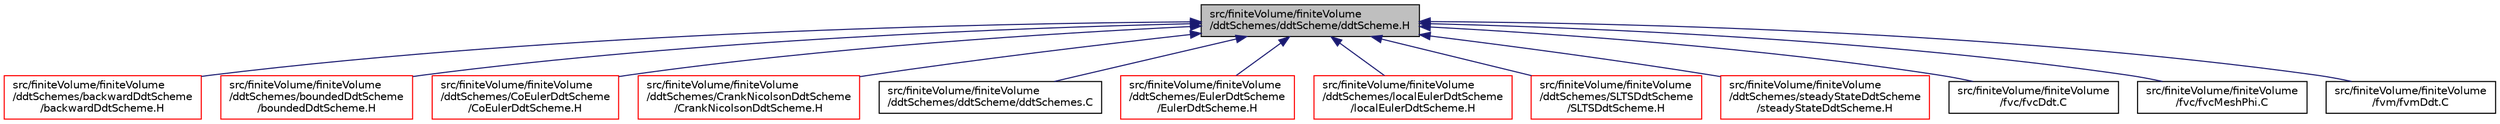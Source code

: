 digraph "src/finiteVolume/finiteVolume/ddtSchemes/ddtScheme/ddtScheme.H"
{
  bgcolor="transparent";
  edge [fontname="Helvetica",fontsize="10",labelfontname="Helvetica",labelfontsize="10"];
  node [fontname="Helvetica",fontsize="10",shape=record];
  Node1 [label="src/finiteVolume/finiteVolume\l/ddtSchemes/ddtScheme/ddtScheme.H",height=0.2,width=0.4,color="black", fillcolor="grey75", style="filled", fontcolor="black"];
  Node1 -> Node2 [dir="back",color="midnightblue",fontsize="10",style="solid",fontname="Helvetica"];
  Node2 [label="src/finiteVolume/finiteVolume\l/ddtSchemes/backwardDdtScheme\l/backwardDdtScheme.H",height=0.2,width=0.4,color="red",URL="$a05759.html"];
  Node1 -> Node3 [dir="back",color="midnightblue",fontsize="10",style="solid",fontname="Helvetica"];
  Node3 [label="src/finiteVolume/finiteVolume\l/ddtSchemes/boundedDdtScheme\l/boundedDdtScheme.H",height=0.2,width=0.4,color="red",URL="$a05762.html"];
  Node1 -> Node4 [dir="back",color="midnightblue",fontsize="10",style="solid",fontname="Helvetica"];
  Node4 [label="src/finiteVolume/finiteVolume\l/ddtSchemes/CoEulerDdtScheme\l/CoEulerDdtScheme.H",height=0.2,width=0.4,color="red",URL="$a05765.html"];
  Node1 -> Node5 [dir="back",color="midnightblue",fontsize="10",style="solid",fontname="Helvetica"];
  Node5 [label="src/finiteVolume/finiteVolume\l/ddtSchemes/CrankNicolsonDdtScheme\l/CrankNicolsonDdtScheme.H",height=0.2,width=0.4,color="red",URL="$a05768.html"];
  Node1 -> Node6 [dir="back",color="midnightblue",fontsize="10",style="solid",fontname="Helvetica"];
  Node6 [label="src/finiteVolume/finiteVolume\l/ddtSchemes/ddtScheme/ddtSchemes.C",height=0.2,width=0.4,color="black",URL="$a05772.html",tooltip="Abstract base class for finite volume calculus ddt schemes. "];
  Node1 -> Node7 [dir="back",color="midnightblue",fontsize="10",style="solid",fontname="Helvetica"];
  Node7 [label="src/finiteVolume/finiteVolume\l/ddtSchemes/EulerDdtScheme\l/EulerDdtScheme.H",height=0.2,width=0.4,color="red",URL="$a05774.html"];
  Node1 -> Node8 [dir="back",color="midnightblue",fontsize="10",style="solid",fontname="Helvetica"];
  Node8 [label="src/finiteVolume/finiteVolume\l/ddtSchemes/localEulerDdtScheme\l/localEulerDdtScheme.H",height=0.2,width=0.4,color="red",URL="$a05778.html"];
  Node1 -> Node9 [dir="back",color="midnightblue",fontsize="10",style="solid",fontname="Helvetica"];
  Node9 [label="src/finiteVolume/finiteVolume\l/ddtSchemes/SLTSDdtScheme\l/SLTSDdtScheme.H",height=0.2,width=0.4,color="red",URL="$a05781.html"];
  Node1 -> Node10 [dir="back",color="midnightblue",fontsize="10",style="solid",fontname="Helvetica"];
  Node10 [label="src/finiteVolume/finiteVolume\l/ddtSchemes/steadyStateDdtScheme\l/steadyStateDdtScheme.H",height=0.2,width=0.4,color="red",URL="$a05784.html"];
  Node1 -> Node11 [dir="back",color="midnightblue",fontsize="10",style="solid",fontname="Helvetica"];
  Node11 [label="src/finiteVolume/finiteVolume\l/fvc/fvcDdt.C",height=0.2,width=0.4,color="black",URL="$a05803.html"];
  Node1 -> Node12 [dir="back",color="midnightblue",fontsize="10",style="solid",fontname="Helvetica"];
  Node12 [label="src/finiteVolume/finiteVolume\l/fvc/fvcMeshPhi.C",height=0.2,width=0.4,color="black",URL="$a05818.html"];
  Node1 -> Node13 [dir="back",color="midnightblue",fontsize="10",style="solid",fontname="Helvetica"];
  Node13 [label="src/finiteVolume/finiteVolume\l/fvm/fvmDdt.C",height=0.2,width=0.4,color="black",URL="$a05841.html"];
}
